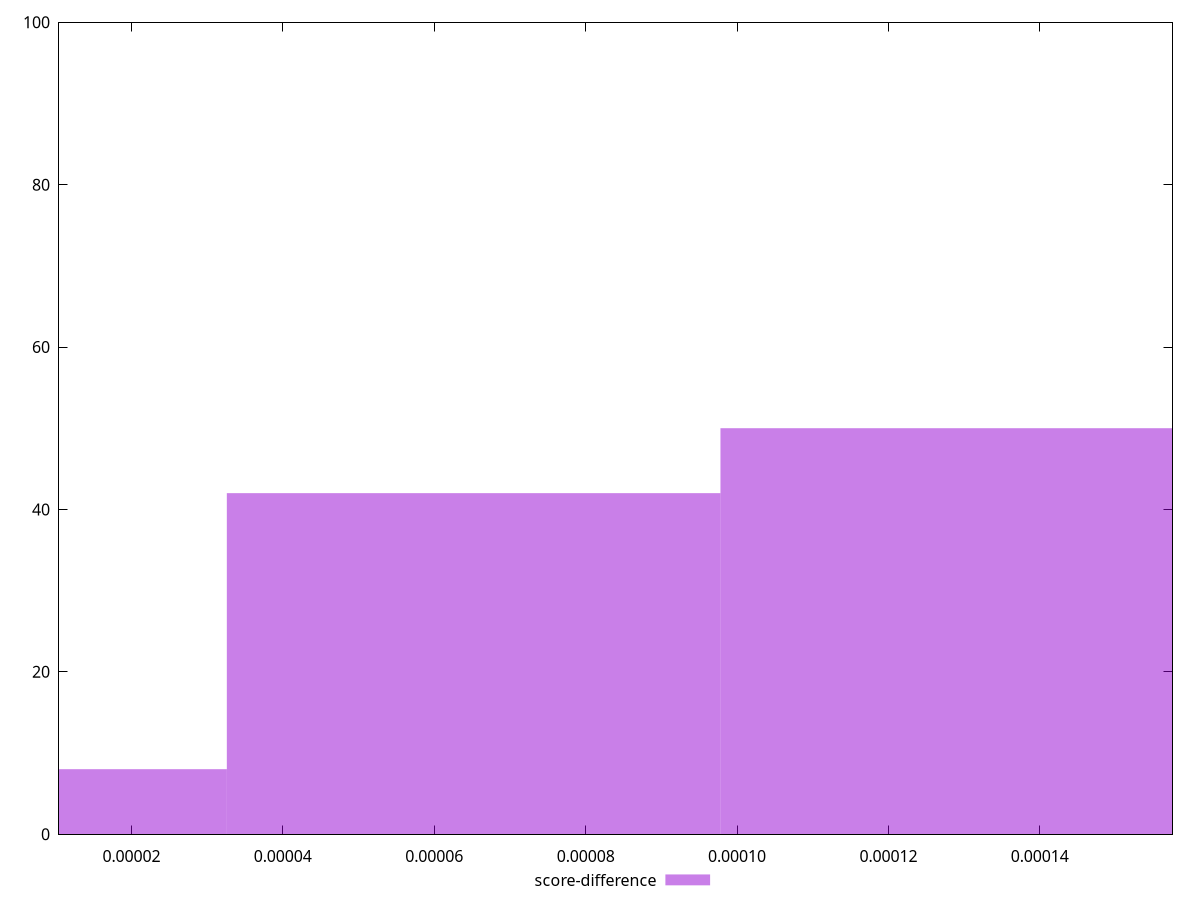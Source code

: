 reset

$scoreDifference <<EOF
0.00013041390533931674 50
0.00006520695266965837 42
0 8
EOF

set key outside below
set boxwidth 0.00006520695266965837
set xrange [0.000010433549005650633:0.00015752378889444252]
set yrange [0:100]
set trange [0:100]
set style fill transparent solid 0.5 noborder
set terminal svg size 640, 490 enhanced background rgb 'white'
set output "reprap/first-contentful-paint/samples/pages+cached+noexternal+nofonts+nosvg+noimg+nocss+nojs/score-difference/histogram.svg"

plot $scoreDifference title "score-difference" with boxes

reset
